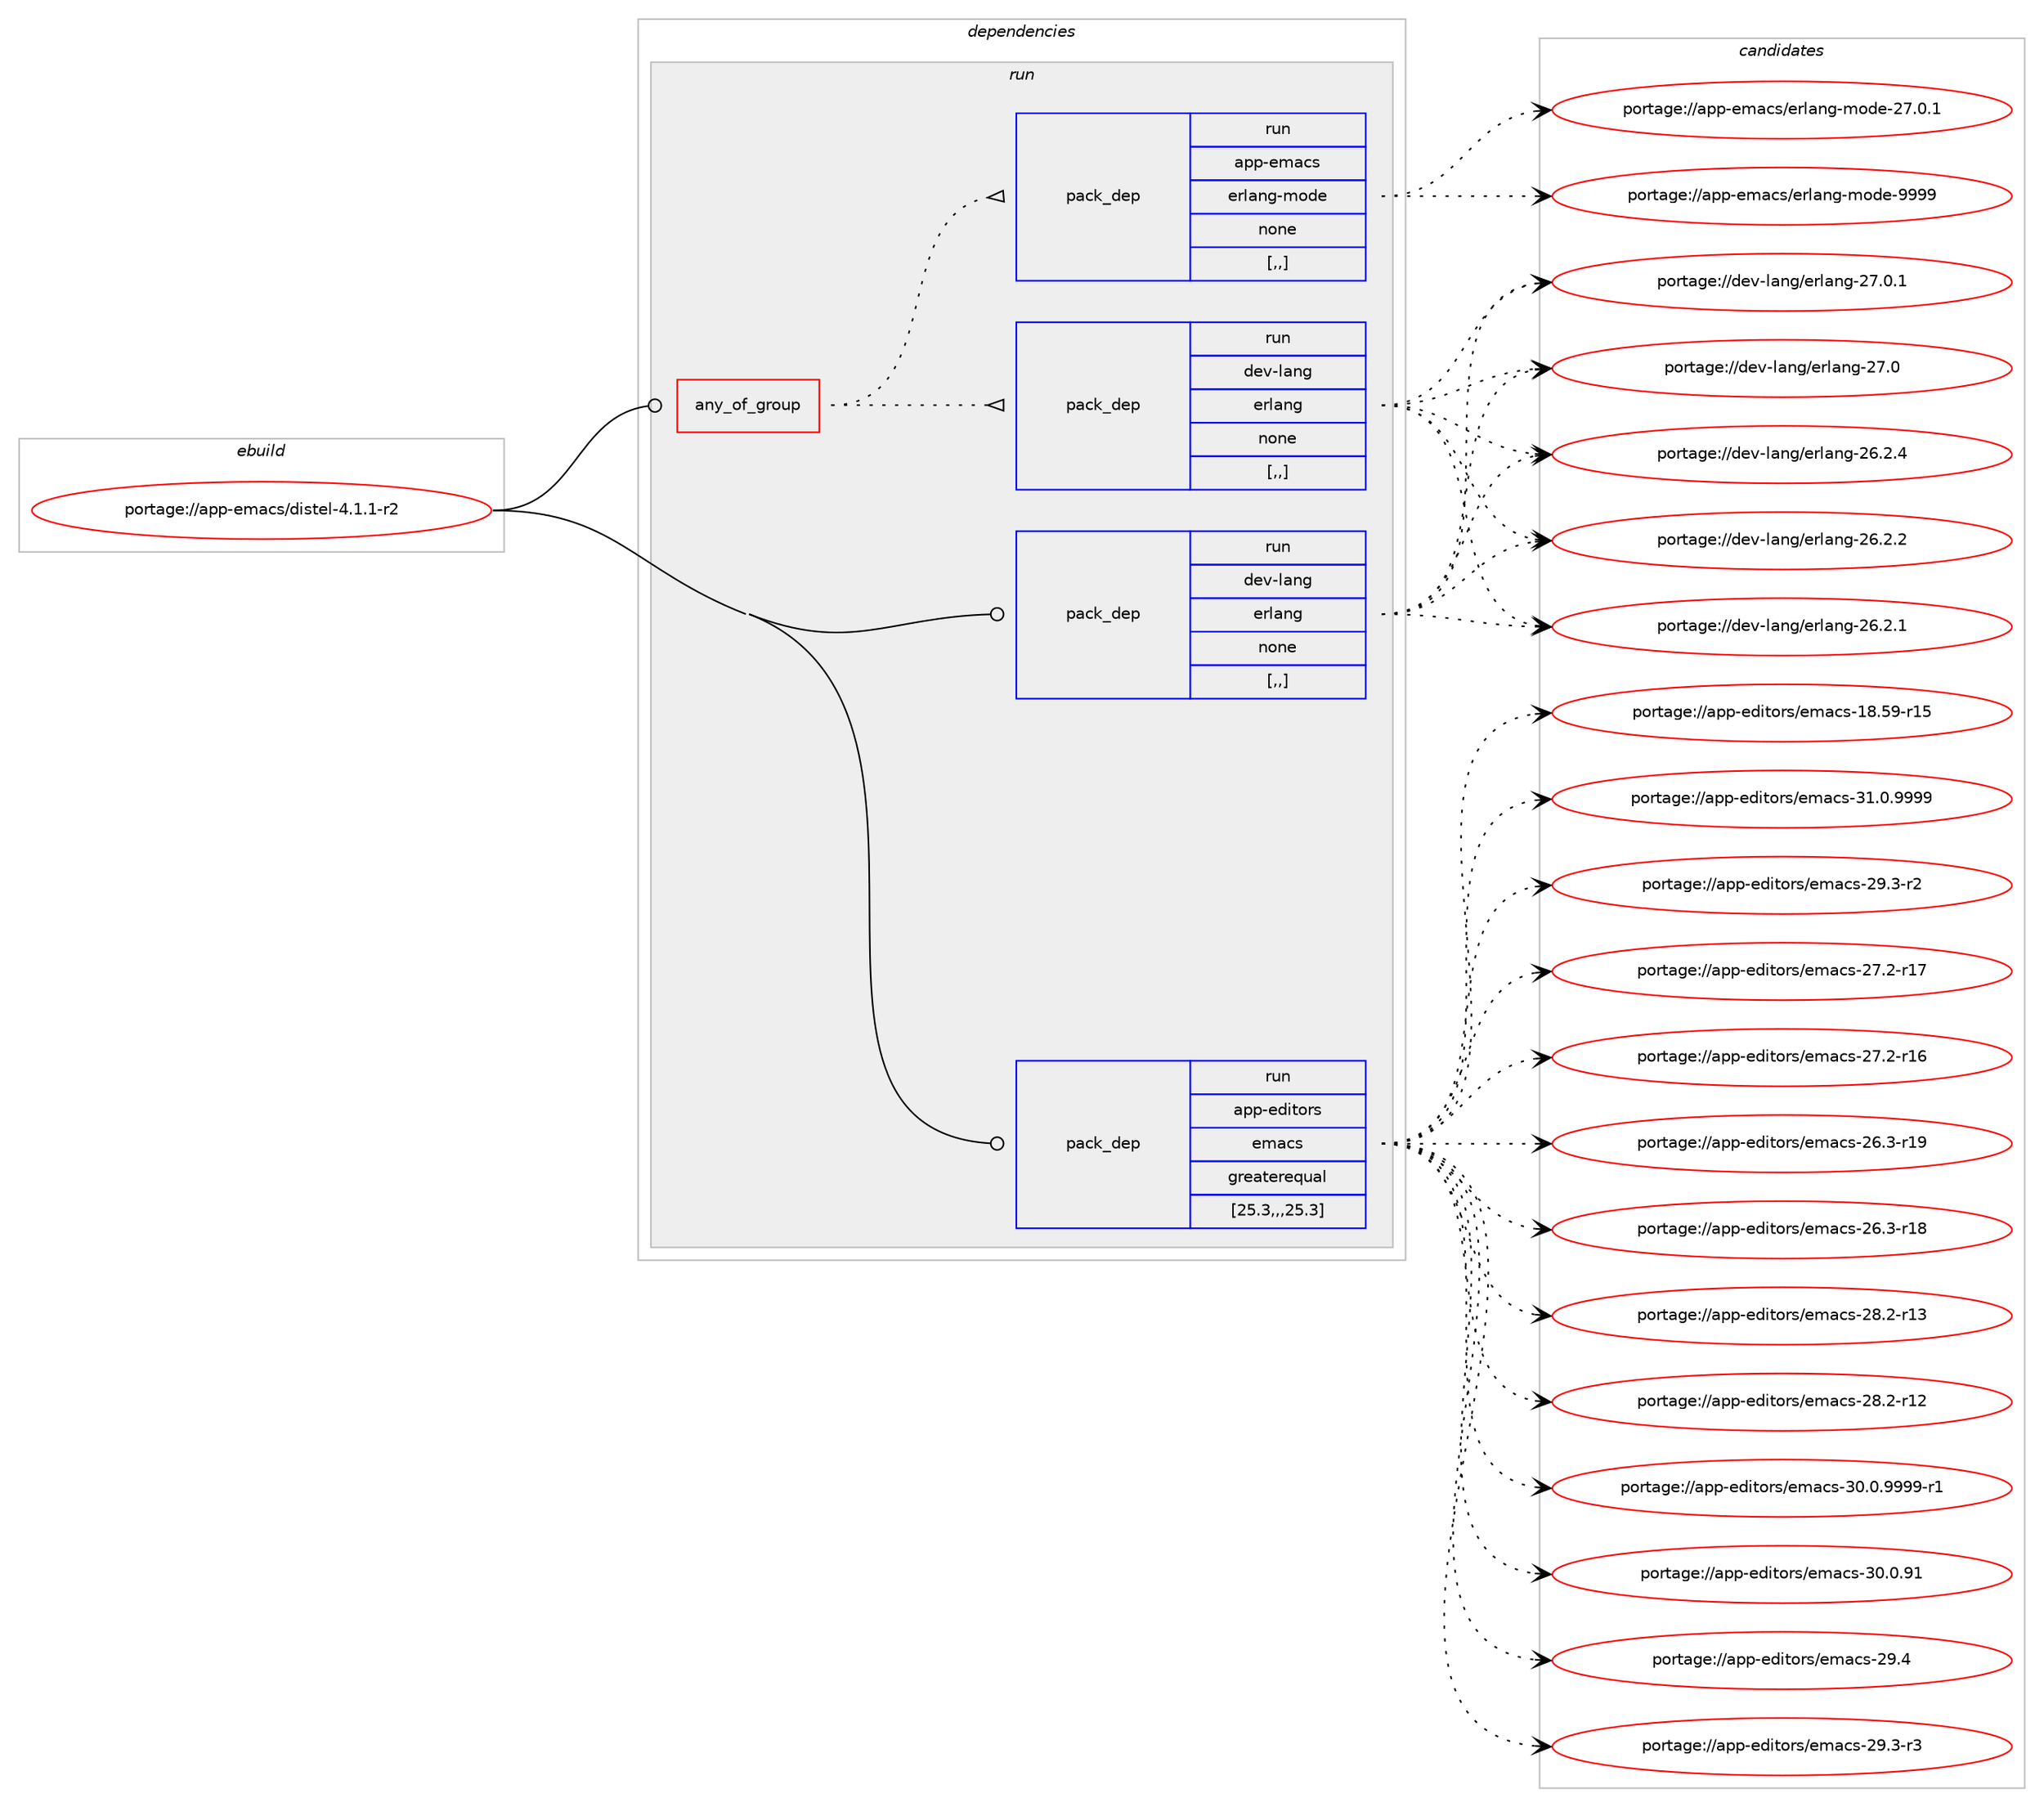 digraph prolog {

# *************
# Graph options
# *************

newrank=true;
concentrate=true;
compound=true;
graph [rankdir=LR,fontname=Helvetica,fontsize=10,ranksep=1.5];#, ranksep=2.5, nodesep=0.2];
edge  [arrowhead=vee];
node  [fontname=Helvetica,fontsize=10];

# **********
# The ebuild
# **********

subgraph cluster_leftcol {
color=gray;
label=<<i>ebuild</i>>;
id [label="portage://app-emacs/distel-4.1.1-r2", color=red, width=4, href="../app-emacs/distel-4.1.1-r2.svg"];
}

# ****************
# The dependencies
# ****************

subgraph cluster_midcol {
color=gray;
label=<<i>dependencies</i>>;
subgraph cluster_compile {
fillcolor="#eeeeee";
style=filled;
label=<<i>compile</i>>;
}
subgraph cluster_compileandrun {
fillcolor="#eeeeee";
style=filled;
label=<<i>compile and run</i>>;
}
subgraph cluster_run {
fillcolor="#eeeeee";
style=filled;
label=<<i>run</i>>;
subgraph any3483 {
dependency516275 [label=<<TABLE BORDER="0" CELLBORDER="1" CELLSPACING="0" CELLPADDING="4"><TR><TD CELLPADDING="10">any_of_group</TD></TR></TABLE>>, shape=none, color=red];subgraph pack376446 {
dependency516276 [label=<<TABLE BORDER="0" CELLBORDER="1" CELLSPACING="0" CELLPADDING="4" WIDTH="220"><TR><TD ROWSPAN="6" CELLPADDING="30">pack_dep</TD></TR><TR><TD WIDTH="110">run</TD></TR><TR><TD>app-emacs</TD></TR><TR><TD>erlang-mode</TD></TR><TR><TD>none</TD></TR><TR><TD>[,,]</TD></TR></TABLE>>, shape=none, color=blue];
}
dependency516275:e -> dependency516276:w [weight=20,style="dotted",arrowhead="oinv"];
subgraph pack376447 {
dependency516277 [label=<<TABLE BORDER="0" CELLBORDER="1" CELLSPACING="0" CELLPADDING="4" WIDTH="220"><TR><TD ROWSPAN="6" CELLPADDING="30">pack_dep</TD></TR><TR><TD WIDTH="110">run</TD></TR><TR><TD>dev-lang</TD></TR><TR><TD>erlang</TD></TR><TR><TD>none</TD></TR><TR><TD>[,,]</TD></TR></TABLE>>, shape=none, color=blue];
}
dependency516275:e -> dependency516277:w [weight=20,style="dotted",arrowhead="oinv"];
}
id:e -> dependency516275:w [weight=20,style="solid",arrowhead="odot"];
subgraph pack376448 {
dependency516278 [label=<<TABLE BORDER="0" CELLBORDER="1" CELLSPACING="0" CELLPADDING="4" WIDTH="220"><TR><TD ROWSPAN="6" CELLPADDING="30">pack_dep</TD></TR><TR><TD WIDTH="110">run</TD></TR><TR><TD>app-editors</TD></TR><TR><TD>emacs</TD></TR><TR><TD>greaterequal</TD></TR><TR><TD>[25.3,,,25.3]</TD></TR></TABLE>>, shape=none, color=blue];
}
id:e -> dependency516278:w [weight=20,style="solid",arrowhead="odot"];
subgraph pack376449 {
dependency516279 [label=<<TABLE BORDER="0" CELLBORDER="1" CELLSPACING="0" CELLPADDING="4" WIDTH="220"><TR><TD ROWSPAN="6" CELLPADDING="30">pack_dep</TD></TR><TR><TD WIDTH="110">run</TD></TR><TR><TD>dev-lang</TD></TR><TR><TD>erlang</TD></TR><TR><TD>none</TD></TR><TR><TD>[,,]</TD></TR></TABLE>>, shape=none, color=blue];
}
id:e -> dependency516279:w [weight=20,style="solid",arrowhead="odot"];
}
}

# **************
# The candidates
# **************

subgraph cluster_choices {
rank=same;
color=gray;
label=<<i>candidates</i>>;

subgraph choice376446 {
color=black;
nodesep=1;
choice971121124510110997991154710111410897110103451091111001014557575757 [label="portage://app-emacs/erlang-mode-9999", color=red, width=4,href="../app-emacs/erlang-mode-9999.svg"];
choice9711211245101109979911547101114108971101034510911110010145505546484649 [label="portage://app-emacs/erlang-mode-27.0.1", color=red, width=4,href="../app-emacs/erlang-mode-27.0.1.svg"];
dependency516276:e -> choice971121124510110997991154710111410897110103451091111001014557575757:w [style=dotted,weight="100"];
dependency516276:e -> choice9711211245101109979911547101114108971101034510911110010145505546484649:w [style=dotted,weight="100"];
}
subgraph choice376447 {
color=black;
nodesep=1;
choice1001011184510897110103471011141089711010345505546484649 [label="portage://dev-lang/erlang-27.0.1", color=red, width=4,href="../dev-lang/erlang-27.0.1.svg"];
choice100101118451089711010347101114108971101034550554648 [label="portage://dev-lang/erlang-27.0", color=red, width=4,href="../dev-lang/erlang-27.0.svg"];
choice1001011184510897110103471011141089711010345505446504652 [label="portage://dev-lang/erlang-26.2.4", color=red, width=4,href="../dev-lang/erlang-26.2.4.svg"];
choice1001011184510897110103471011141089711010345505446504650 [label="portage://dev-lang/erlang-26.2.2", color=red, width=4,href="../dev-lang/erlang-26.2.2.svg"];
choice1001011184510897110103471011141089711010345505446504649 [label="portage://dev-lang/erlang-26.2.1", color=red, width=4,href="../dev-lang/erlang-26.2.1.svg"];
dependency516277:e -> choice1001011184510897110103471011141089711010345505546484649:w [style=dotted,weight="100"];
dependency516277:e -> choice100101118451089711010347101114108971101034550554648:w [style=dotted,weight="100"];
dependency516277:e -> choice1001011184510897110103471011141089711010345505446504652:w [style=dotted,weight="100"];
dependency516277:e -> choice1001011184510897110103471011141089711010345505446504650:w [style=dotted,weight="100"];
dependency516277:e -> choice1001011184510897110103471011141089711010345505446504649:w [style=dotted,weight="100"];
}
subgraph choice376448 {
color=black;
nodesep=1;
choice971121124510110010511611111411547101109979911545514946484657575757 [label="portage://app-editors/emacs-31.0.9999", color=red, width=4,href="../app-editors/emacs-31.0.9999.svg"];
choice9711211245101100105116111114115471011099799115455148464846575757574511449 [label="portage://app-editors/emacs-30.0.9999-r1", color=red, width=4,href="../app-editors/emacs-30.0.9999-r1.svg"];
choice97112112451011001051161111141154710110997991154551484648465749 [label="portage://app-editors/emacs-30.0.91", color=red, width=4,href="../app-editors/emacs-30.0.91.svg"];
choice97112112451011001051161111141154710110997991154550574652 [label="portage://app-editors/emacs-29.4", color=red, width=4,href="../app-editors/emacs-29.4.svg"];
choice971121124510110010511611111411547101109979911545505746514511451 [label="portage://app-editors/emacs-29.3-r3", color=red, width=4,href="../app-editors/emacs-29.3-r3.svg"];
choice971121124510110010511611111411547101109979911545505746514511450 [label="portage://app-editors/emacs-29.3-r2", color=red, width=4,href="../app-editors/emacs-29.3-r2.svg"];
choice97112112451011001051161111141154710110997991154550564650451144951 [label="portage://app-editors/emacs-28.2-r13", color=red, width=4,href="../app-editors/emacs-28.2-r13.svg"];
choice97112112451011001051161111141154710110997991154550564650451144950 [label="portage://app-editors/emacs-28.2-r12", color=red, width=4,href="../app-editors/emacs-28.2-r12.svg"];
choice97112112451011001051161111141154710110997991154550554650451144955 [label="portage://app-editors/emacs-27.2-r17", color=red, width=4,href="../app-editors/emacs-27.2-r17.svg"];
choice97112112451011001051161111141154710110997991154550554650451144954 [label="portage://app-editors/emacs-27.2-r16", color=red, width=4,href="../app-editors/emacs-27.2-r16.svg"];
choice97112112451011001051161111141154710110997991154550544651451144957 [label="portage://app-editors/emacs-26.3-r19", color=red, width=4,href="../app-editors/emacs-26.3-r19.svg"];
choice97112112451011001051161111141154710110997991154550544651451144956 [label="portage://app-editors/emacs-26.3-r18", color=red, width=4,href="../app-editors/emacs-26.3-r18.svg"];
choice9711211245101100105116111114115471011099799115454956465357451144953 [label="portage://app-editors/emacs-18.59-r15", color=red, width=4,href="../app-editors/emacs-18.59-r15.svg"];
dependency516278:e -> choice971121124510110010511611111411547101109979911545514946484657575757:w [style=dotted,weight="100"];
dependency516278:e -> choice9711211245101100105116111114115471011099799115455148464846575757574511449:w [style=dotted,weight="100"];
dependency516278:e -> choice97112112451011001051161111141154710110997991154551484648465749:w [style=dotted,weight="100"];
dependency516278:e -> choice97112112451011001051161111141154710110997991154550574652:w [style=dotted,weight="100"];
dependency516278:e -> choice971121124510110010511611111411547101109979911545505746514511451:w [style=dotted,weight="100"];
dependency516278:e -> choice971121124510110010511611111411547101109979911545505746514511450:w [style=dotted,weight="100"];
dependency516278:e -> choice97112112451011001051161111141154710110997991154550564650451144951:w [style=dotted,weight="100"];
dependency516278:e -> choice97112112451011001051161111141154710110997991154550564650451144950:w [style=dotted,weight="100"];
dependency516278:e -> choice97112112451011001051161111141154710110997991154550554650451144955:w [style=dotted,weight="100"];
dependency516278:e -> choice97112112451011001051161111141154710110997991154550554650451144954:w [style=dotted,weight="100"];
dependency516278:e -> choice97112112451011001051161111141154710110997991154550544651451144957:w [style=dotted,weight="100"];
dependency516278:e -> choice97112112451011001051161111141154710110997991154550544651451144956:w [style=dotted,weight="100"];
dependency516278:e -> choice9711211245101100105116111114115471011099799115454956465357451144953:w [style=dotted,weight="100"];
}
subgraph choice376449 {
color=black;
nodesep=1;
choice1001011184510897110103471011141089711010345505546484649 [label="portage://dev-lang/erlang-27.0.1", color=red, width=4,href="../dev-lang/erlang-27.0.1.svg"];
choice100101118451089711010347101114108971101034550554648 [label="portage://dev-lang/erlang-27.0", color=red, width=4,href="../dev-lang/erlang-27.0.svg"];
choice1001011184510897110103471011141089711010345505446504652 [label="portage://dev-lang/erlang-26.2.4", color=red, width=4,href="../dev-lang/erlang-26.2.4.svg"];
choice1001011184510897110103471011141089711010345505446504650 [label="portage://dev-lang/erlang-26.2.2", color=red, width=4,href="../dev-lang/erlang-26.2.2.svg"];
choice1001011184510897110103471011141089711010345505446504649 [label="portage://dev-lang/erlang-26.2.1", color=red, width=4,href="../dev-lang/erlang-26.2.1.svg"];
dependency516279:e -> choice1001011184510897110103471011141089711010345505546484649:w [style=dotted,weight="100"];
dependency516279:e -> choice100101118451089711010347101114108971101034550554648:w [style=dotted,weight="100"];
dependency516279:e -> choice1001011184510897110103471011141089711010345505446504652:w [style=dotted,weight="100"];
dependency516279:e -> choice1001011184510897110103471011141089711010345505446504650:w [style=dotted,weight="100"];
dependency516279:e -> choice1001011184510897110103471011141089711010345505446504649:w [style=dotted,weight="100"];
}
}

}
